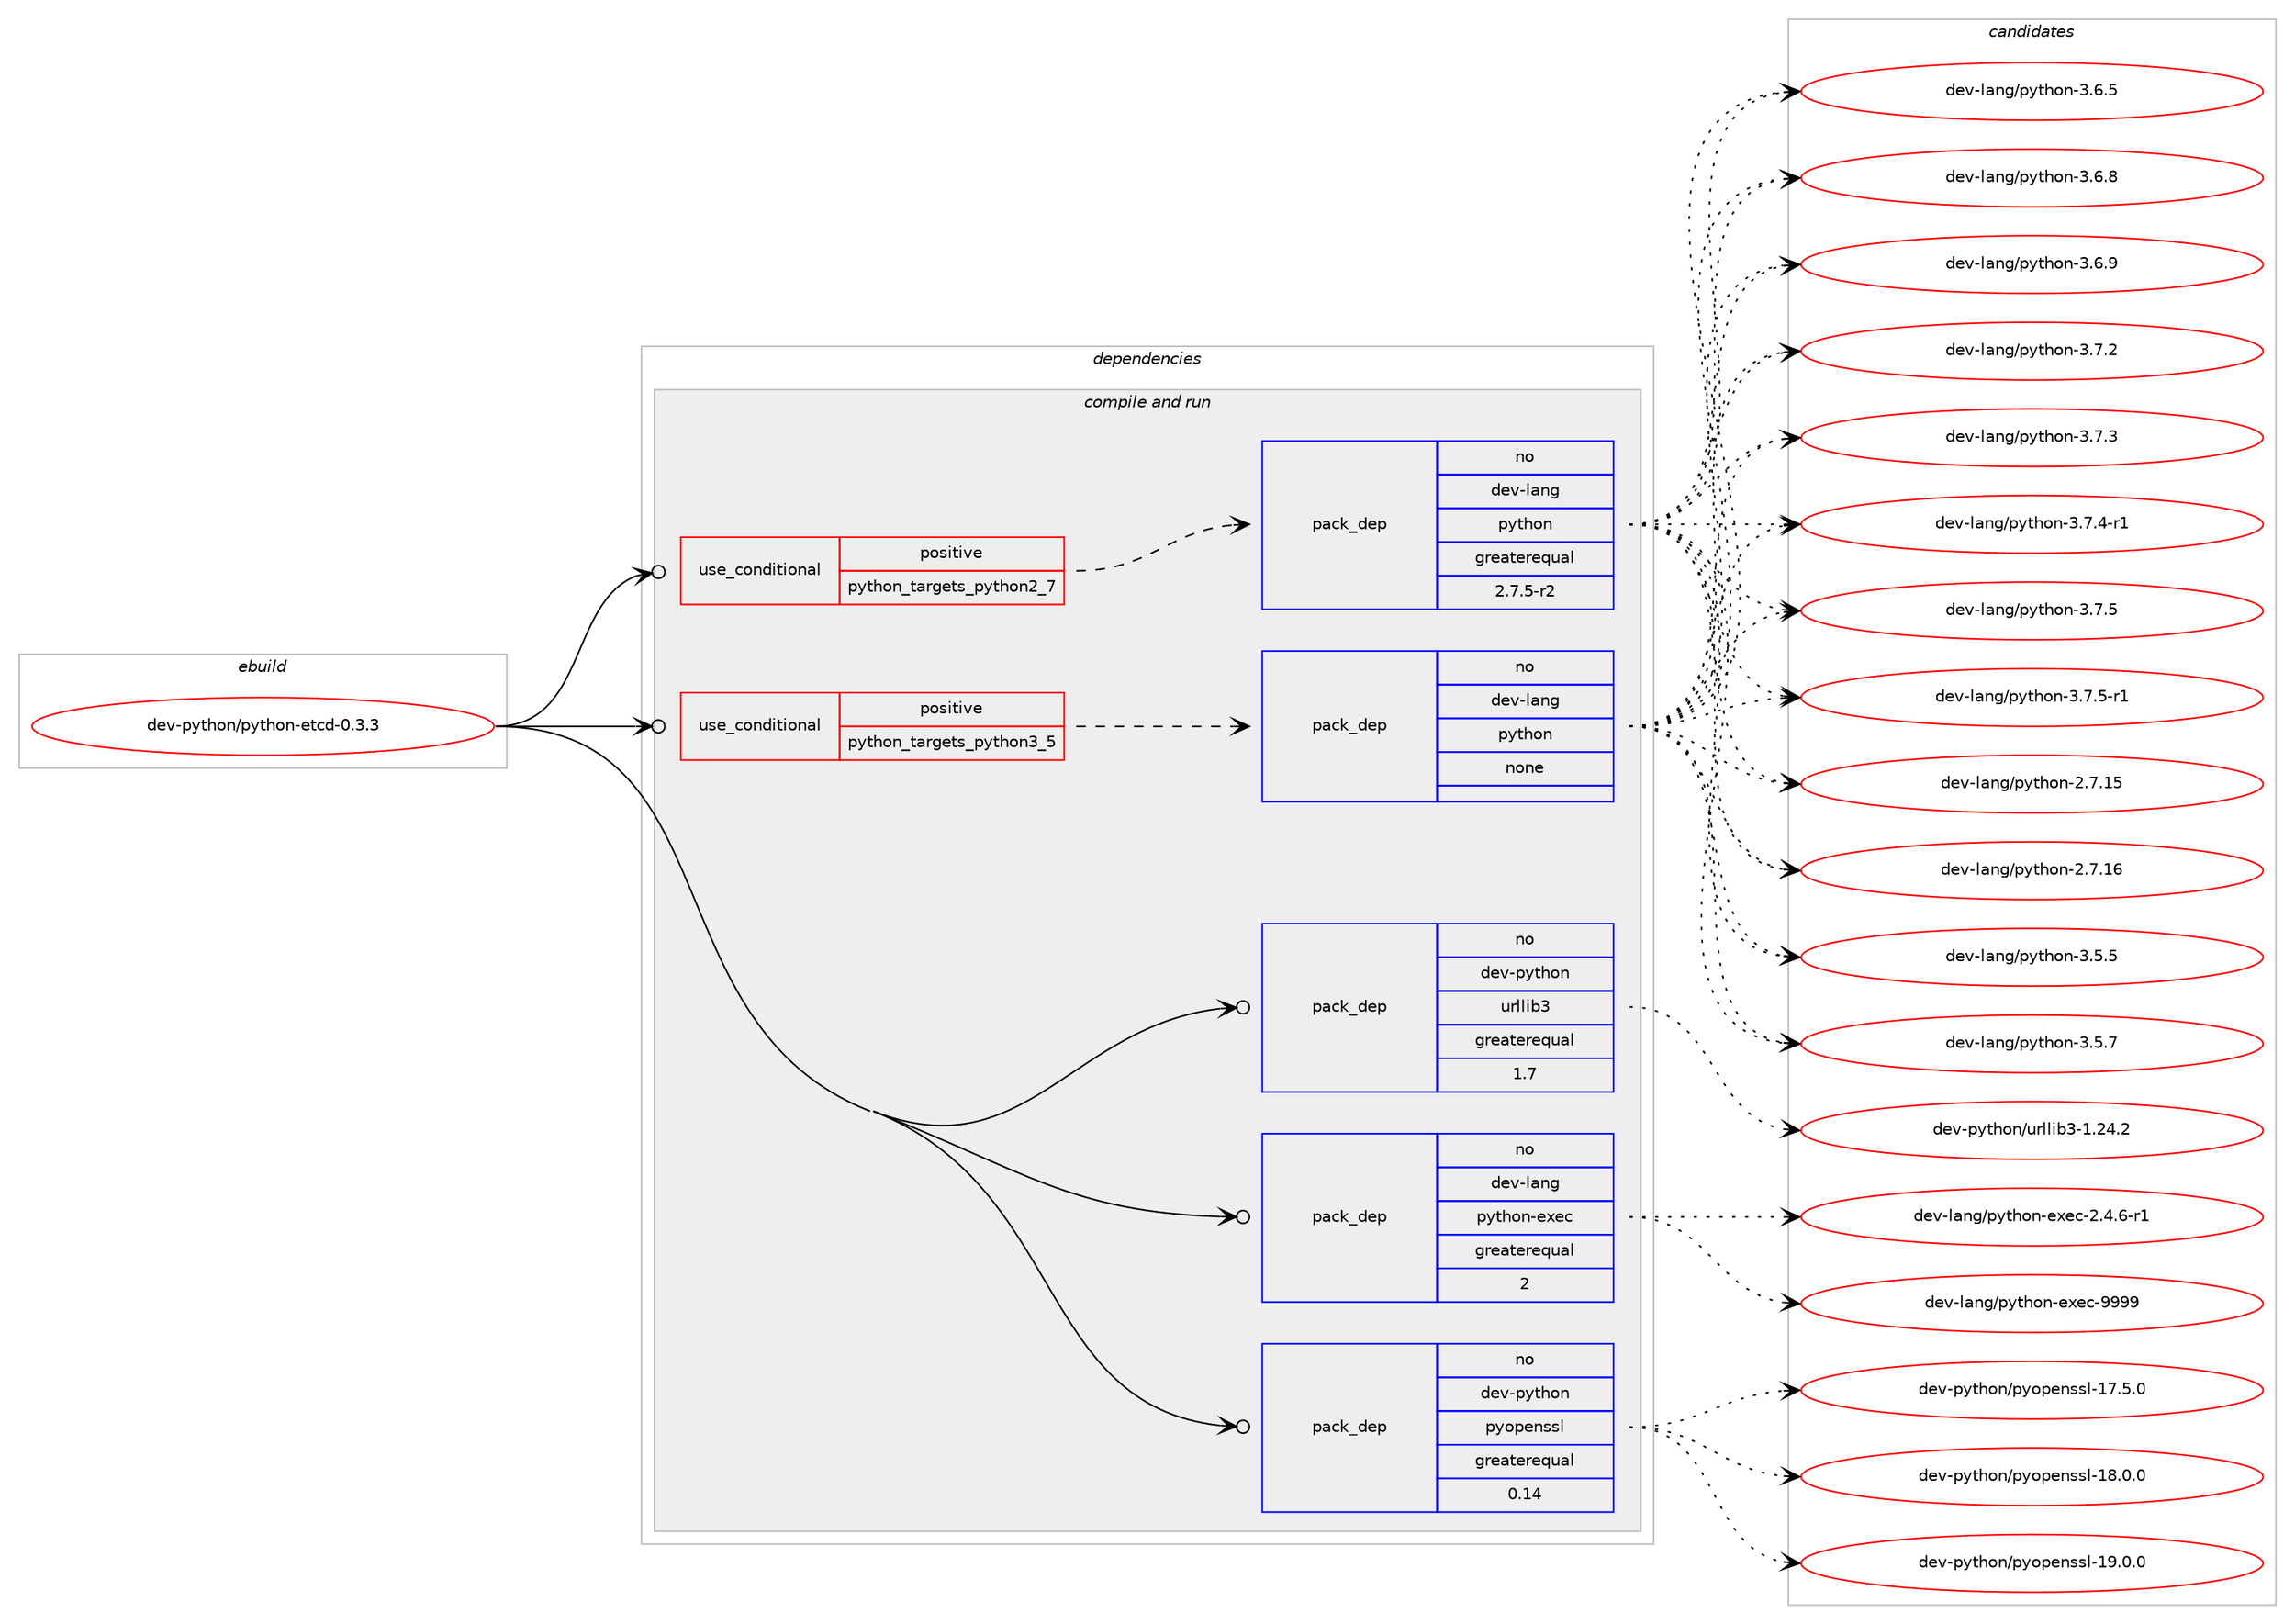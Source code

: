 digraph prolog {

# *************
# Graph options
# *************

newrank=true;
concentrate=true;
compound=true;
graph [rankdir=LR,fontname=Helvetica,fontsize=10,ranksep=1.5];#, ranksep=2.5, nodesep=0.2];
edge  [arrowhead=vee];
node  [fontname=Helvetica,fontsize=10];

# **********
# The ebuild
# **********

subgraph cluster_leftcol {
color=gray;
rank=same;
label=<<i>ebuild</i>>;
id [label="dev-python/python-etcd-0.3.3", color=red, width=4, href="../dev-python/python-etcd-0.3.3.svg"];
}

# ****************
# The dependencies
# ****************

subgraph cluster_midcol {
color=gray;
label=<<i>dependencies</i>>;
subgraph cluster_compile {
fillcolor="#eeeeee";
style=filled;
label=<<i>compile</i>>;
}
subgraph cluster_compileandrun {
fillcolor="#eeeeee";
style=filled;
label=<<i>compile and run</i>>;
subgraph cond147495 {
dependency630908 [label=<<TABLE BORDER="0" CELLBORDER="1" CELLSPACING="0" CELLPADDING="4"><TR><TD ROWSPAN="3" CELLPADDING="10">use_conditional</TD></TR><TR><TD>positive</TD></TR><TR><TD>python_targets_python2_7</TD></TR></TABLE>>, shape=none, color=red];
subgraph pack471542 {
dependency630909 [label=<<TABLE BORDER="0" CELLBORDER="1" CELLSPACING="0" CELLPADDING="4" WIDTH="220"><TR><TD ROWSPAN="6" CELLPADDING="30">pack_dep</TD></TR><TR><TD WIDTH="110">no</TD></TR><TR><TD>dev-lang</TD></TR><TR><TD>python</TD></TR><TR><TD>greaterequal</TD></TR><TR><TD>2.7.5-r2</TD></TR></TABLE>>, shape=none, color=blue];
}
dependency630908:e -> dependency630909:w [weight=20,style="dashed",arrowhead="vee"];
}
id:e -> dependency630908:w [weight=20,style="solid",arrowhead="odotvee"];
subgraph cond147496 {
dependency630910 [label=<<TABLE BORDER="0" CELLBORDER="1" CELLSPACING="0" CELLPADDING="4"><TR><TD ROWSPAN="3" CELLPADDING="10">use_conditional</TD></TR><TR><TD>positive</TD></TR><TR><TD>python_targets_python3_5</TD></TR></TABLE>>, shape=none, color=red];
subgraph pack471543 {
dependency630911 [label=<<TABLE BORDER="0" CELLBORDER="1" CELLSPACING="0" CELLPADDING="4" WIDTH="220"><TR><TD ROWSPAN="6" CELLPADDING="30">pack_dep</TD></TR><TR><TD WIDTH="110">no</TD></TR><TR><TD>dev-lang</TD></TR><TR><TD>python</TD></TR><TR><TD>none</TD></TR><TR><TD></TD></TR></TABLE>>, shape=none, color=blue];
}
dependency630910:e -> dependency630911:w [weight=20,style="dashed",arrowhead="vee"];
}
id:e -> dependency630910:w [weight=20,style="solid",arrowhead="odotvee"];
subgraph pack471544 {
dependency630912 [label=<<TABLE BORDER="0" CELLBORDER="1" CELLSPACING="0" CELLPADDING="4" WIDTH="220"><TR><TD ROWSPAN="6" CELLPADDING="30">pack_dep</TD></TR><TR><TD WIDTH="110">no</TD></TR><TR><TD>dev-lang</TD></TR><TR><TD>python-exec</TD></TR><TR><TD>greaterequal</TD></TR><TR><TD>2</TD></TR></TABLE>>, shape=none, color=blue];
}
id:e -> dependency630912:w [weight=20,style="solid",arrowhead="odotvee"];
subgraph pack471545 {
dependency630913 [label=<<TABLE BORDER="0" CELLBORDER="1" CELLSPACING="0" CELLPADDING="4" WIDTH="220"><TR><TD ROWSPAN="6" CELLPADDING="30">pack_dep</TD></TR><TR><TD WIDTH="110">no</TD></TR><TR><TD>dev-python</TD></TR><TR><TD>pyopenssl</TD></TR><TR><TD>greaterequal</TD></TR><TR><TD>0.14</TD></TR></TABLE>>, shape=none, color=blue];
}
id:e -> dependency630913:w [weight=20,style="solid",arrowhead="odotvee"];
subgraph pack471546 {
dependency630914 [label=<<TABLE BORDER="0" CELLBORDER="1" CELLSPACING="0" CELLPADDING="4" WIDTH="220"><TR><TD ROWSPAN="6" CELLPADDING="30">pack_dep</TD></TR><TR><TD WIDTH="110">no</TD></TR><TR><TD>dev-python</TD></TR><TR><TD>urllib3</TD></TR><TR><TD>greaterequal</TD></TR><TR><TD>1.7</TD></TR></TABLE>>, shape=none, color=blue];
}
id:e -> dependency630914:w [weight=20,style="solid",arrowhead="odotvee"];
}
subgraph cluster_run {
fillcolor="#eeeeee";
style=filled;
label=<<i>run</i>>;
}
}

# **************
# The candidates
# **************

subgraph cluster_choices {
rank=same;
color=gray;
label=<<i>candidates</i>>;

subgraph choice471542 {
color=black;
nodesep=1;
choice10010111845108971101034711212111610411111045504655464953 [label="dev-lang/python-2.7.15", color=red, width=4,href="../dev-lang/python-2.7.15.svg"];
choice10010111845108971101034711212111610411111045504655464954 [label="dev-lang/python-2.7.16", color=red, width=4,href="../dev-lang/python-2.7.16.svg"];
choice100101118451089711010347112121116104111110455146534653 [label="dev-lang/python-3.5.5", color=red, width=4,href="../dev-lang/python-3.5.5.svg"];
choice100101118451089711010347112121116104111110455146534655 [label="dev-lang/python-3.5.7", color=red, width=4,href="../dev-lang/python-3.5.7.svg"];
choice100101118451089711010347112121116104111110455146544653 [label="dev-lang/python-3.6.5", color=red, width=4,href="../dev-lang/python-3.6.5.svg"];
choice100101118451089711010347112121116104111110455146544656 [label="dev-lang/python-3.6.8", color=red, width=4,href="../dev-lang/python-3.6.8.svg"];
choice100101118451089711010347112121116104111110455146544657 [label="dev-lang/python-3.6.9", color=red, width=4,href="../dev-lang/python-3.6.9.svg"];
choice100101118451089711010347112121116104111110455146554650 [label="dev-lang/python-3.7.2", color=red, width=4,href="../dev-lang/python-3.7.2.svg"];
choice100101118451089711010347112121116104111110455146554651 [label="dev-lang/python-3.7.3", color=red, width=4,href="../dev-lang/python-3.7.3.svg"];
choice1001011184510897110103471121211161041111104551465546524511449 [label="dev-lang/python-3.7.4-r1", color=red, width=4,href="../dev-lang/python-3.7.4-r1.svg"];
choice100101118451089711010347112121116104111110455146554653 [label="dev-lang/python-3.7.5", color=red, width=4,href="../dev-lang/python-3.7.5.svg"];
choice1001011184510897110103471121211161041111104551465546534511449 [label="dev-lang/python-3.7.5-r1", color=red, width=4,href="../dev-lang/python-3.7.5-r1.svg"];
dependency630909:e -> choice10010111845108971101034711212111610411111045504655464953:w [style=dotted,weight="100"];
dependency630909:e -> choice10010111845108971101034711212111610411111045504655464954:w [style=dotted,weight="100"];
dependency630909:e -> choice100101118451089711010347112121116104111110455146534653:w [style=dotted,weight="100"];
dependency630909:e -> choice100101118451089711010347112121116104111110455146534655:w [style=dotted,weight="100"];
dependency630909:e -> choice100101118451089711010347112121116104111110455146544653:w [style=dotted,weight="100"];
dependency630909:e -> choice100101118451089711010347112121116104111110455146544656:w [style=dotted,weight="100"];
dependency630909:e -> choice100101118451089711010347112121116104111110455146544657:w [style=dotted,weight="100"];
dependency630909:e -> choice100101118451089711010347112121116104111110455146554650:w [style=dotted,weight="100"];
dependency630909:e -> choice100101118451089711010347112121116104111110455146554651:w [style=dotted,weight="100"];
dependency630909:e -> choice1001011184510897110103471121211161041111104551465546524511449:w [style=dotted,weight="100"];
dependency630909:e -> choice100101118451089711010347112121116104111110455146554653:w [style=dotted,weight="100"];
dependency630909:e -> choice1001011184510897110103471121211161041111104551465546534511449:w [style=dotted,weight="100"];
}
subgraph choice471543 {
color=black;
nodesep=1;
choice10010111845108971101034711212111610411111045504655464953 [label="dev-lang/python-2.7.15", color=red, width=4,href="../dev-lang/python-2.7.15.svg"];
choice10010111845108971101034711212111610411111045504655464954 [label="dev-lang/python-2.7.16", color=red, width=4,href="../dev-lang/python-2.7.16.svg"];
choice100101118451089711010347112121116104111110455146534653 [label="dev-lang/python-3.5.5", color=red, width=4,href="../dev-lang/python-3.5.5.svg"];
choice100101118451089711010347112121116104111110455146534655 [label="dev-lang/python-3.5.7", color=red, width=4,href="../dev-lang/python-3.5.7.svg"];
choice100101118451089711010347112121116104111110455146544653 [label="dev-lang/python-3.6.5", color=red, width=4,href="../dev-lang/python-3.6.5.svg"];
choice100101118451089711010347112121116104111110455146544656 [label="dev-lang/python-3.6.8", color=red, width=4,href="../dev-lang/python-3.6.8.svg"];
choice100101118451089711010347112121116104111110455146544657 [label="dev-lang/python-3.6.9", color=red, width=4,href="../dev-lang/python-3.6.9.svg"];
choice100101118451089711010347112121116104111110455146554650 [label="dev-lang/python-3.7.2", color=red, width=4,href="../dev-lang/python-3.7.2.svg"];
choice100101118451089711010347112121116104111110455146554651 [label="dev-lang/python-3.7.3", color=red, width=4,href="../dev-lang/python-3.7.3.svg"];
choice1001011184510897110103471121211161041111104551465546524511449 [label="dev-lang/python-3.7.4-r1", color=red, width=4,href="../dev-lang/python-3.7.4-r1.svg"];
choice100101118451089711010347112121116104111110455146554653 [label="dev-lang/python-3.7.5", color=red, width=4,href="../dev-lang/python-3.7.5.svg"];
choice1001011184510897110103471121211161041111104551465546534511449 [label="dev-lang/python-3.7.5-r1", color=red, width=4,href="../dev-lang/python-3.7.5-r1.svg"];
dependency630911:e -> choice10010111845108971101034711212111610411111045504655464953:w [style=dotted,weight="100"];
dependency630911:e -> choice10010111845108971101034711212111610411111045504655464954:w [style=dotted,weight="100"];
dependency630911:e -> choice100101118451089711010347112121116104111110455146534653:w [style=dotted,weight="100"];
dependency630911:e -> choice100101118451089711010347112121116104111110455146534655:w [style=dotted,weight="100"];
dependency630911:e -> choice100101118451089711010347112121116104111110455146544653:w [style=dotted,weight="100"];
dependency630911:e -> choice100101118451089711010347112121116104111110455146544656:w [style=dotted,weight="100"];
dependency630911:e -> choice100101118451089711010347112121116104111110455146544657:w [style=dotted,weight="100"];
dependency630911:e -> choice100101118451089711010347112121116104111110455146554650:w [style=dotted,weight="100"];
dependency630911:e -> choice100101118451089711010347112121116104111110455146554651:w [style=dotted,weight="100"];
dependency630911:e -> choice1001011184510897110103471121211161041111104551465546524511449:w [style=dotted,weight="100"];
dependency630911:e -> choice100101118451089711010347112121116104111110455146554653:w [style=dotted,weight="100"];
dependency630911:e -> choice1001011184510897110103471121211161041111104551465546534511449:w [style=dotted,weight="100"];
}
subgraph choice471544 {
color=black;
nodesep=1;
choice10010111845108971101034711212111610411111045101120101994550465246544511449 [label="dev-lang/python-exec-2.4.6-r1", color=red, width=4,href="../dev-lang/python-exec-2.4.6-r1.svg"];
choice10010111845108971101034711212111610411111045101120101994557575757 [label="dev-lang/python-exec-9999", color=red, width=4,href="../dev-lang/python-exec-9999.svg"];
dependency630912:e -> choice10010111845108971101034711212111610411111045101120101994550465246544511449:w [style=dotted,weight="100"];
dependency630912:e -> choice10010111845108971101034711212111610411111045101120101994557575757:w [style=dotted,weight="100"];
}
subgraph choice471545 {
color=black;
nodesep=1;
choice100101118451121211161041111104711212111111210111011511510845495546534648 [label="dev-python/pyopenssl-17.5.0", color=red, width=4,href="../dev-python/pyopenssl-17.5.0.svg"];
choice100101118451121211161041111104711212111111210111011511510845495646484648 [label="dev-python/pyopenssl-18.0.0", color=red, width=4,href="../dev-python/pyopenssl-18.0.0.svg"];
choice100101118451121211161041111104711212111111210111011511510845495746484648 [label="dev-python/pyopenssl-19.0.0", color=red, width=4,href="../dev-python/pyopenssl-19.0.0.svg"];
dependency630913:e -> choice100101118451121211161041111104711212111111210111011511510845495546534648:w [style=dotted,weight="100"];
dependency630913:e -> choice100101118451121211161041111104711212111111210111011511510845495646484648:w [style=dotted,weight="100"];
dependency630913:e -> choice100101118451121211161041111104711212111111210111011511510845495746484648:w [style=dotted,weight="100"];
}
subgraph choice471546 {
color=black;
nodesep=1;
choice1001011184511212111610411111047117114108108105985145494650524650 [label="dev-python/urllib3-1.24.2", color=red, width=4,href="../dev-python/urllib3-1.24.2.svg"];
dependency630914:e -> choice1001011184511212111610411111047117114108108105985145494650524650:w [style=dotted,weight="100"];
}
}

}
